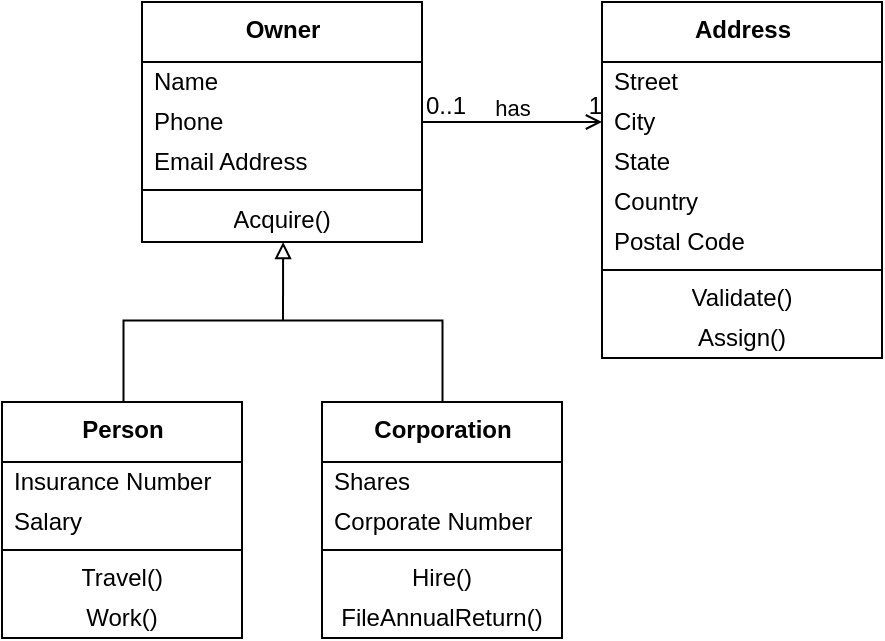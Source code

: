 <mxfile version="15.3.0" type="github">
  <diagram id="e0Fg53TN06ZVlz1wfiLL" name="Page-1">
    <mxGraphModel dx="807" dy="403" grid="1" gridSize="10" guides="1" tooltips="1" connect="1" arrows="1" fold="1" page="1" pageScale="1" pageWidth="850" pageHeight="1100" math="0" shadow="0">
      <root>
        <mxCell id="0" />
        <mxCell id="1" parent="0" />
        <mxCell id="K7z7iW7J3ze0pUsMYYoX-23" value="&lt;b&gt;Owner&lt;/b&gt;" style="swimlane;fontStyle=0;align=center;verticalAlign=top;childLayout=stackLayout;horizontal=1;startSize=30;horizontalStack=0;resizeParent=1;resizeParentMax=0;resizeLast=0;collapsible=0;marginBottom=0;html=1;" vertex="1" parent="1">
          <mxGeometry x="230" y="80" width="140" height="120" as="geometry" />
        </mxCell>
        <mxCell id="K7z7iW7J3ze0pUsMYYoX-25" value="Name" style="text;html=1;strokeColor=none;fillColor=none;align=left;verticalAlign=middle;spacingLeft=4;spacingRight=4;overflow=hidden;rotatable=0;points=[[0,0.5],[1,0.5]];portConstraint=eastwest;" vertex="1" parent="K7z7iW7J3ze0pUsMYYoX-23">
          <mxGeometry y="30" width="140" height="20" as="geometry" />
        </mxCell>
        <mxCell id="K7z7iW7J3ze0pUsMYYoX-31" value="Phone&lt;span style=&quot;color: rgba(0 , 0 , 0 , 0) ; font-family: monospace ; font-size: 0px&quot;&gt;%3CmxGraphModel%3E%3Croot%3E%3CmxCell%20id%3D%220%22%2F%3E%3CmxCell%20id%3D%221%22%20parent%3D%220%22%2F%3E%3CmxCell%20id%3D%222%22%20value%3D%22Name%22%20style%3D%22text%3Bhtml%3D1%3BstrokeColor%3Dnone%3BfillColor%3Dnone%3Balign%3Dleft%3BverticalAlign%3Dmiddle%3BspacingLeft%3D4%3BspacingRight%3D4%3Boverflow%3Dhidden%3Brotatable%3D0%3Bpoints%3D%5B%5B0%2C0.5%5D%2C%5B1%2C0.5%5D%5D%3BportConstraint%3Deastwest%3B%22%20vertex%3D%221%22%20parent%3D%221%22%3E%3CmxGeometry%20x%3D%2270%22%20y%3D%22180%22%20width%3D%22140%22%20height%3D%2220%22%20as%3D%22geometry%22%2F%3E%3C%2FmxCell%3E%3C%2Froot%3E%3C%2FmxGraphModel%3E&lt;/span&gt;&lt;br&gt;Number" style="text;html=1;strokeColor=none;fillColor=none;align=left;verticalAlign=middle;spacingLeft=4;spacingRight=4;overflow=hidden;rotatable=0;points=[[0,0.5],[1,0.5]];portConstraint=eastwest;" vertex="1" parent="K7z7iW7J3ze0pUsMYYoX-23">
          <mxGeometry y="50" width="140" height="20" as="geometry" />
        </mxCell>
        <mxCell id="K7z7iW7J3ze0pUsMYYoX-33" value="Email Address" style="text;html=1;strokeColor=none;fillColor=none;align=left;verticalAlign=middle;spacingLeft=4;spacingRight=4;overflow=hidden;rotatable=0;points=[[0,0.5],[1,0.5]];portConstraint=eastwest;" vertex="1" parent="K7z7iW7J3ze0pUsMYYoX-23">
          <mxGeometry y="70" width="140" height="20" as="geometry" />
        </mxCell>
        <mxCell id="K7z7iW7J3ze0pUsMYYoX-28" value="" style="line;strokeWidth=1;fillColor=none;align=left;verticalAlign=middle;spacingTop=-1;spacingLeft=3;spacingRight=3;rotatable=0;labelPosition=right;points=[];portConstraint=eastwest;" vertex="1" parent="K7z7iW7J3ze0pUsMYYoX-23">
          <mxGeometry y="90" width="140" height="8" as="geometry" />
        </mxCell>
        <mxCell id="K7z7iW7J3ze0pUsMYYoX-30" value="Acquire()" style="text;html=1;strokeColor=none;fillColor=none;align=center;verticalAlign=middle;spacingLeft=4;spacingRight=4;overflow=hidden;rotatable=0;points=[[0,0.5],[1,0.5]];portConstraint=eastwest;" vertex="1" parent="K7z7iW7J3ze0pUsMYYoX-23">
          <mxGeometry y="98" width="140" height="22" as="geometry" />
        </mxCell>
        <mxCell id="K7z7iW7J3ze0pUsMYYoX-34" value="&lt;b&gt;Person&lt;/b&gt;" style="swimlane;fontStyle=0;align=center;verticalAlign=top;childLayout=stackLayout;horizontal=1;startSize=30;horizontalStack=0;resizeParent=1;resizeParentMax=0;resizeLast=0;collapsible=0;marginBottom=0;html=1;" vertex="1" parent="1">
          <mxGeometry x="160" y="280" width="120" height="118" as="geometry" />
        </mxCell>
        <mxCell id="K7z7iW7J3ze0pUsMYYoX-35" value="Insurance Number" style="text;html=1;strokeColor=none;fillColor=none;align=left;verticalAlign=middle;spacingLeft=4;spacingRight=4;overflow=hidden;rotatable=0;points=[[0,0.5],[1,0.5]];portConstraint=eastwest;" vertex="1" parent="K7z7iW7J3ze0pUsMYYoX-34">
          <mxGeometry y="30" width="120" height="20" as="geometry" />
        </mxCell>
        <mxCell id="K7z7iW7J3ze0pUsMYYoX-36" value="Salary" style="text;html=1;strokeColor=none;fillColor=none;align=left;verticalAlign=middle;spacingLeft=4;spacingRight=4;overflow=hidden;rotatable=0;points=[[0,0.5],[1,0.5]];portConstraint=eastwest;" vertex="1" parent="K7z7iW7J3ze0pUsMYYoX-34">
          <mxGeometry y="50" width="120" height="20" as="geometry" />
        </mxCell>
        <mxCell id="K7z7iW7J3ze0pUsMYYoX-38" value="" style="line;strokeWidth=1;fillColor=none;align=left;verticalAlign=middle;spacingTop=-1;spacingLeft=3;spacingRight=3;rotatable=0;labelPosition=right;points=[];portConstraint=eastwest;" vertex="1" parent="K7z7iW7J3ze0pUsMYYoX-34">
          <mxGeometry y="70" width="120" height="8" as="geometry" />
        </mxCell>
        <mxCell id="K7z7iW7J3ze0pUsMYYoX-39" value="Travel()" style="text;html=1;strokeColor=none;fillColor=none;align=center;verticalAlign=middle;spacingLeft=4;spacingRight=4;overflow=hidden;rotatable=0;points=[[0,0.5],[1,0.5]];portConstraint=eastwest;" vertex="1" parent="K7z7iW7J3ze0pUsMYYoX-34">
          <mxGeometry y="78" width="120" height="20" as="geometry" />
        </mxCell>
        <mxCell id="K7z7iW7J3ze0pUsMYYoX-40" value="Work()" style="text;html=1;strokeColor=none;fillColor=none;align=center;verticalAlign=middle;spacingLeft=4;spacingRight=4;overflow=hidden;rotatable=0;points=[[0,0.5],[1,0.5]];portConstraint=eastwest;" vertex="1" parent="K7z7iW7J3ze0pUsMYYoX-34">
          <mxGeometry y="98" width="120" height="20" as="geometry" />
        </mxCell>
        <mxCell id="K7z7iW7J3ze0pUsMYYoX-41" value="&lt;b&gt;Corporation&lt;/b&gt;" style="swimlane;fontStyle=0;align=center;verticalAlign=top;childLayout=stackLayout;horizontal=1;startSize=30;horizontalStack=0;resizeParent=1;resizeParentMax=0;resizeLast=0;collapsible=0;marginBottom=0;html=1;" vertex="1" parent="1">
          <mxGeometry x="320" y="280" width="120" height="118" as="geometry" />
        </mxCell>
        <mxCell id="K7z7iW7J3ze0pUsMYYoX-42" value="Shares" style="text;html=1;strokeColor=none;fillColor=none;align=left;verticalAlign=middle;spacingLeft=4;spacingRight=4;overflow=hidden;rotatable=0;points=[[0,0.5],[1,0.5]];portConstraint=eastwest;" vertex="1" parent="K7z7iW7J3ze0pUsMYYoX-41">
          <mxGeometry y="30" width="120" height="20" as="geometry" />
        </mxCell>
        <mxCell id="K7z7iW7J3ze0pUsMYYoX-43" value="Corporate Number" style="text;html=1;strokeColor=none;fillColor=none;align=left;verticalAlign=middle;spacingLeft=4;spacingRight=4;overflow=hidden;rotatable=0;points=[[0,0.5],[1,0.5]];portConstraint=eastwest;" vertex="1" parent="K7z7iW7J3ze0pUsMYYoX-41">
          <mxGeometry y="50" width="120" height="20" as="geometry" />
        </mxCell>
        <mxCell id="K7z7iW7J3ze0pUsMYYoX-44" value="" style="line;strokeWidth=1;fillColor=none;align=left;verticalAlign=middle;spacingTop=-1;spacingLeft=3;spacingRight=3;rotatable=0;labelPosition=right;points=[];portConstraint=eastwest;" vertex="1" parent="K7z7iW7J3ze0pUsMYYoX-41">
          <mxGeometry y="70" width="120" height="8" as="geometry" />
        </mxCell>
        <mxCell id="K7z7iW7J3ze0pUsMYYoX-45" value="Hire()" style="text;html=1;strokeColor=none;fillColor=none;align=center;verticalAlign=middle;spacingLeft=4;spacingRight=4;overflow=hidden;rotatable=0;points=[[0,0.5],[1,0.5]];portConstraint=eastwest;" vertex="1" parent="K7z7iW7J3ze0pUsMYYoX-41">
          <mxGeometry y="78" width="120" height="20" as="geometry" />
        </mxCell>
        <mxCell id="K7z7iW7J3ze0pUsMYYoX-46" value="FileAnnualReturn()" style="text;html=1;strokeColor=none;fillColor=none;align=center;verticalAlign=middle;spacingLeft=4;spacingRight=4;overflow=hidden;rotatable=0;points=[[0,0.5],[1,0.5]];portConstraint=eastwest;" vertex="1" parent="K7z7iW7J3ze0pUsMYYoX-41">
          <mxGeometry y="98" width="120" height="20" as="geometry" />
        </mxCell>
        <mxCell id="K7z7iW7J3ze0pUsMYYoX-54" value="has" style="endArrow=open;html=1;rounded=0;align=center;verticalAlign=top;endFill=0;labelBackgroundColor=none;exitX=1;exitY=0.5;exitDx=0;exitDy=0;entryX=0;entryY=0.5;entryDx=0;entryDy=0;" edge="1" parent="1" source="K7z7iW7J3ze0pUsMYYoX-31" target="K7z7iW7J3ze0pUsMYYoX-59">
          <mxGeometry y="20" relative="1" as="geometry">
            <mxPoint x="410" y="150" as="sourcePoint" />
            <mxPoint x="585" y="138.66" as="targetPoint" />
            <mxPoint as="offset" />
          </mxGeometry>
        </mxCell>
        <mxCell id="K7z7iW7J3ze0pUsMYYoX-55" value="0..1" style="resizable=0;html=1;align=left;verticalAlign=bottom;labelBackgroundColor=none;" connectable="0" vertex="1" parent="K7z7iW7J3ze0pUsMYYoX-54">
          <mxGeometry x="-1" relative="1" as="geometry" />
        </mxCell>
        <mxCell id="K7z7iW7J3ze0pUsMYYoX-56" value="1" style="resizable=0;html=1;align=right;verticalAlign=bottom;labelBackgroundColor=none;" connectable="0" vertex="1" parent="K7z7iW7J3ze0pUsMYYoX-54">
          <mxGeometry x="1" relative="1" as="geometry" />
        </mxCell>
        <mxCell id="K7z7iW7J3ze0pUsMYYoX-57" value="&lt;b&gt;Address&lt;/b&gt;" style="swimlane;fontStyle=0;align=center;verticalAlign=top;childLayout=stackLayout;horizontal=1;startSize=30;horizontalStack=0;resizeParent=1;resizeParentMax=0;resizeLast=0;collapsible=0;marginBottom=0;html=1;" vertex="1" parent="1">
          <mxGeometry x="460" y="80" width="140" height="178" as="geometry" />
        </mxCell>
        <mxCell id="K7z7iW7J3ze0pUsMYYoX-58" value="Street" style="text;html=1;strokeColor=none;fillColor=none;align=left;verticalAlign=middle;spacingLeft=4;spacingRight=4;overflow=hidden;rotatable=0;points=[[0,0.5],[1,0.5]];portConstraint=eastwest;" vertex="1" parent="K7z7iW7J3ze0pUsMYYoX-57">
          <mxGeometry y="30" width="140" height="20" as="geometry" />
        </mxCell>
        <mxCell id="K7z7iW7J3ze0pUsMYYoX-59" value="City" style="text;html=1;strokeColor=none;fillColor=none;align=left;verticalAlign=middle;spacingLeft=4;spacingRight=4;overflow=hidden;rotatable=0;points=[[0,0.5],[1,0.5]];portConstraint=eastwest;" vertex="1" parent="K7z7iW7J3ze0pUsMYYoX-57">
          <mxGeometry y="50" width="140" height="20" as="geometry" />
        </mxCell>
        <mxCell id="K7z7iW7J3ze0pUsMYYoX-60" value="State" style="text;html=1;strokeColor=none;fillColor=none;align=left;verticalAlign=middle;spacingLeft=4;spacingRight=4;overflow=hidden;rotatable=0;points=[[0,0.5],[1,0.5]];portConstraint=eastwest;" vertex="1" parent="K7z7iW7J3ze0pUsMYYoX-57">
          <mxGeometry y="70" width="140" height="20" as="geometry" />
        </mxCell>
        <mxCell id="K7z7iW7J3ze0pUsMYYoX-64" value="Country" style="text;html=1;strokeColor=none;fillColor=none;align=left;verticalAlign=middle;spacingLeft=4;spacingRight=4;overflow=hidden;rotatable=0;points=[[0,0.5],[1,0.5]];portConstraint=eastwest;" vertex="1" parent="K7z7iW7J3ze0pUsMYYoX-57">
          <mxGeometry y="90" width="140" height="20" as="geometry" />
        </mxCell>
        <mxCell id="K7z7iW7J3ze0pUsMYYoX-63" value="Postal Code" style="text;html=1;strokeColor=none;fillColor=none;align=left;verticalAlign=middle;spacingLeft=4;spacingRight=4;overflow=hidden;rotatable=0;points=[[0,0.5],[1,0.5]];portConstraint=eastwest;" vertex="1" parent="K7z7iW7J3ze0pUsMYYoX-57">
          <mxGeometry y="110" width="140" height="20" as="geometry" />
        </mxCell>
        <mxCell id="K7z7iW7J3ze0pUsMYYoX-61" value="" style="line;strokeWidth=1;fillColor=none;align=left;verticalAlign=middle;spacingTop=-1;spacingLeft=3;spacingRight=3;rotatable=0;labelPosition=right;points=[];portConstraint=eastwest;" vertex="1" parent="K7z7iW7J3ze0pUsMYYoX-57">
          <mxGeometry y="130" width="140" height="8" as="geometry" />
        </mxCell>
        <mxCell id="K7z7iW7J3ze0pUsMYYoX-62" value="Validate()" style="text;html=1;strokeColor=none;fillColor=none;align=center;verticalAlign=middle;spacingLeft=4;spacingRight=4;overflow=hidden;rotatable=0;points=[[0,0.5],[1,0.5]];portConstraint=eastwest;" vertex="1" parent="K7z7iW7J3ze0pUsMYYoX-57">
          <mxGeometry y="138" width="140" height="20" as="geometry" />
        </mxCell>
        <mxCell id="K7z7iW7J3ze0pUsMYYoX-65" value="Assign()" style="text;html=1;strokeColor=none;fillColor=none;align=center;verticalAlign=middle;spacingLeft=4;spacingRight=4;overflow=hidden;rotatable=0;points=[[0,0.5],[1,0.5]];portConstraint=eastwest;" vertex="1" parent="K7z7iW7J3ze0pUsMYYoX-57">
          <mxGeometry y="158" width="140" height="20" as="geometry" />
        </mxCell>
        <mxCell id="K7z7iW7J3ze0pUsMYYoX-74" value="" style="strokeWidth=1;html=1;shape=mxgraph.flowchart.annotation_1;align=left;pointerEvents=1;rotation=90;" vertex="1" parent="1">
          <mxGeometry x="280" y="180" width="41" height="159.5" as="geometry" />
        </mxCell>
        <mxCell id="K7z7iW7J3ze0pUsMYYoX-77" value="" style="endArrow=block;endFill=0;endSize=6;html=1;exitX=0;exitY=0.5;exitDx=0;exitDy=0;exitPerimeter=0;entryX=0.504;entryY=1;entryDx=0;entryDy=0;entryPerimeter=0;" edge="1" parent="1" source="K7z7iW7J3ze0pUsMYYoX-74" target="K7z7iW7J3ze0pUsMYYoX-30">
          <mxGeometry width="160" relative="1" as="geometry">
            <mxPoint x="210" y="230" as="sourcePoint" />
            <mxPoint x="310" y="210" as="targetPoint" />
          </mxGeometry>
        </mxCell>
      </root>
    </mxGraphModel>
  </diagram>
</mxfile>
